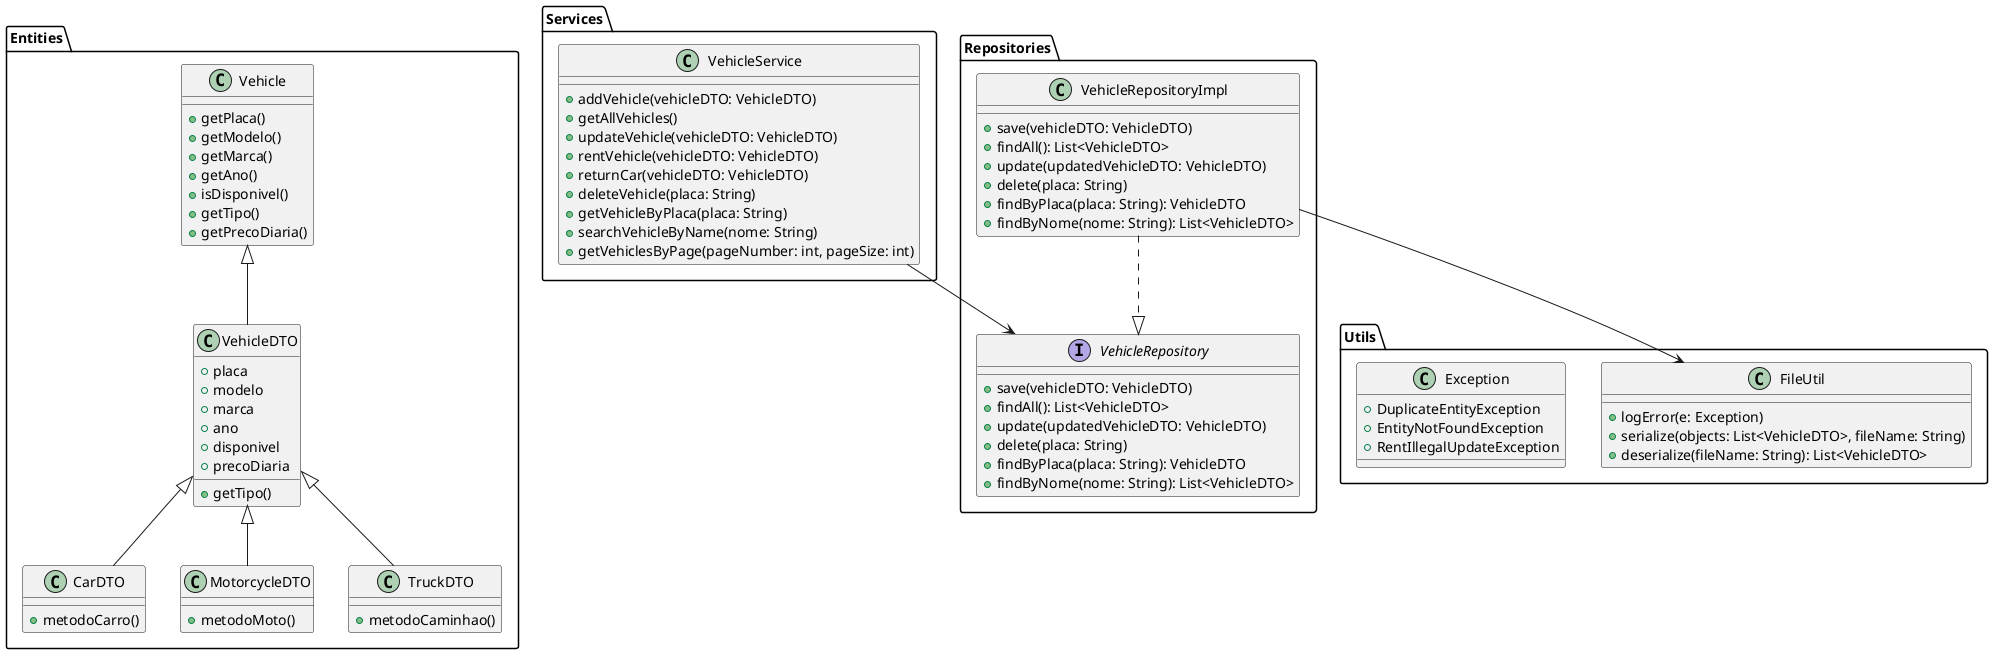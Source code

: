 @startuml

package "Entities" {
    class Vehicle {
        +getPlaca()
        +getModelo()
        +getMarca()
        +getAno()
        +isDisponivel()
        +getTipo()
        +getPrecoDiaria()
    }

    class VehicleDTO {
        +placa
        +modelo
        +marca
        +ano
        +disponivel
        +precoDiaria
        +getTipo()
    }

    class CarDTO {
        +metodoCarro()
    }

    class MotorcycleDTO {
        +metodoMoto()
    }

    class TruckDTO {
        +metodoCaminhao()
    }

    Vehicle <|-- VehicleDTO
    VehicleDTO <|-- CarDTO
    VehicleDTO <|-- MotorcycleDTO
    VehicleDTO <|-- TruckDTO
}

package "Services" {
    class VehicleService {
        +addVehicle(vehicleDTO: VehicleDTO)
        +getAllVehicles()
        +updateVehicle(vehicleDTO: VehicleDTO)
        +rentVehicle(vehicleDTO: VehicleDTO)
        +returnCar(vehicleDTO: VehicleDTO)
        +deleteVehicle(placa: String)
        +getVehicleByPlaca(placa: String)
        +searchVehicleByName(nome: String)
        +getVehiclesByPage(pageNumber: int, pageSize: int)
    }
}

package "Repositories" {
    interface VehicleRepository {
        +save(vehicleDTO: VehicleDTO)
        +findAll(): List<VehicleDTO>
        +update(updatedVehicleDTO: VehicleDTO)
        +delete(placa: String)
        +findByPlaca(placa: String): VehicleDTO
        +findByNome(nome: String): List<VehicleDTO>
    }

    class VehicleRepositoryImpl {
        +save(vehicleDTO: VehicleDTO)
        +findAll(): List<VehicleDTO>
        +update(updatedVehicleDTO: VehicleDTO)
        +delete(placa: String)
        +findByPlaca(placa: String): VehicleDTO
        +findByNome(nome: String): List<VehicleDTO>
    }
}

package "Utils" {
    class FileUtil {
        +logError(e: Exception)
        +serialize(objects: List<VehicleDTO>, fileName: String)
        +deserialize(fileName: String): List<VehicleDTO>
    }

    class Exception {
        +DuplicateEntityException
        +EntityNotFoundException
        +RentIllegalUpdateException
    }
}

VehicleService --> VehicleRepository
VehicleRepositoryImpl ..|> VehicleRepository
VehicleRepositoryImpl --> FileUtil

@enduml
